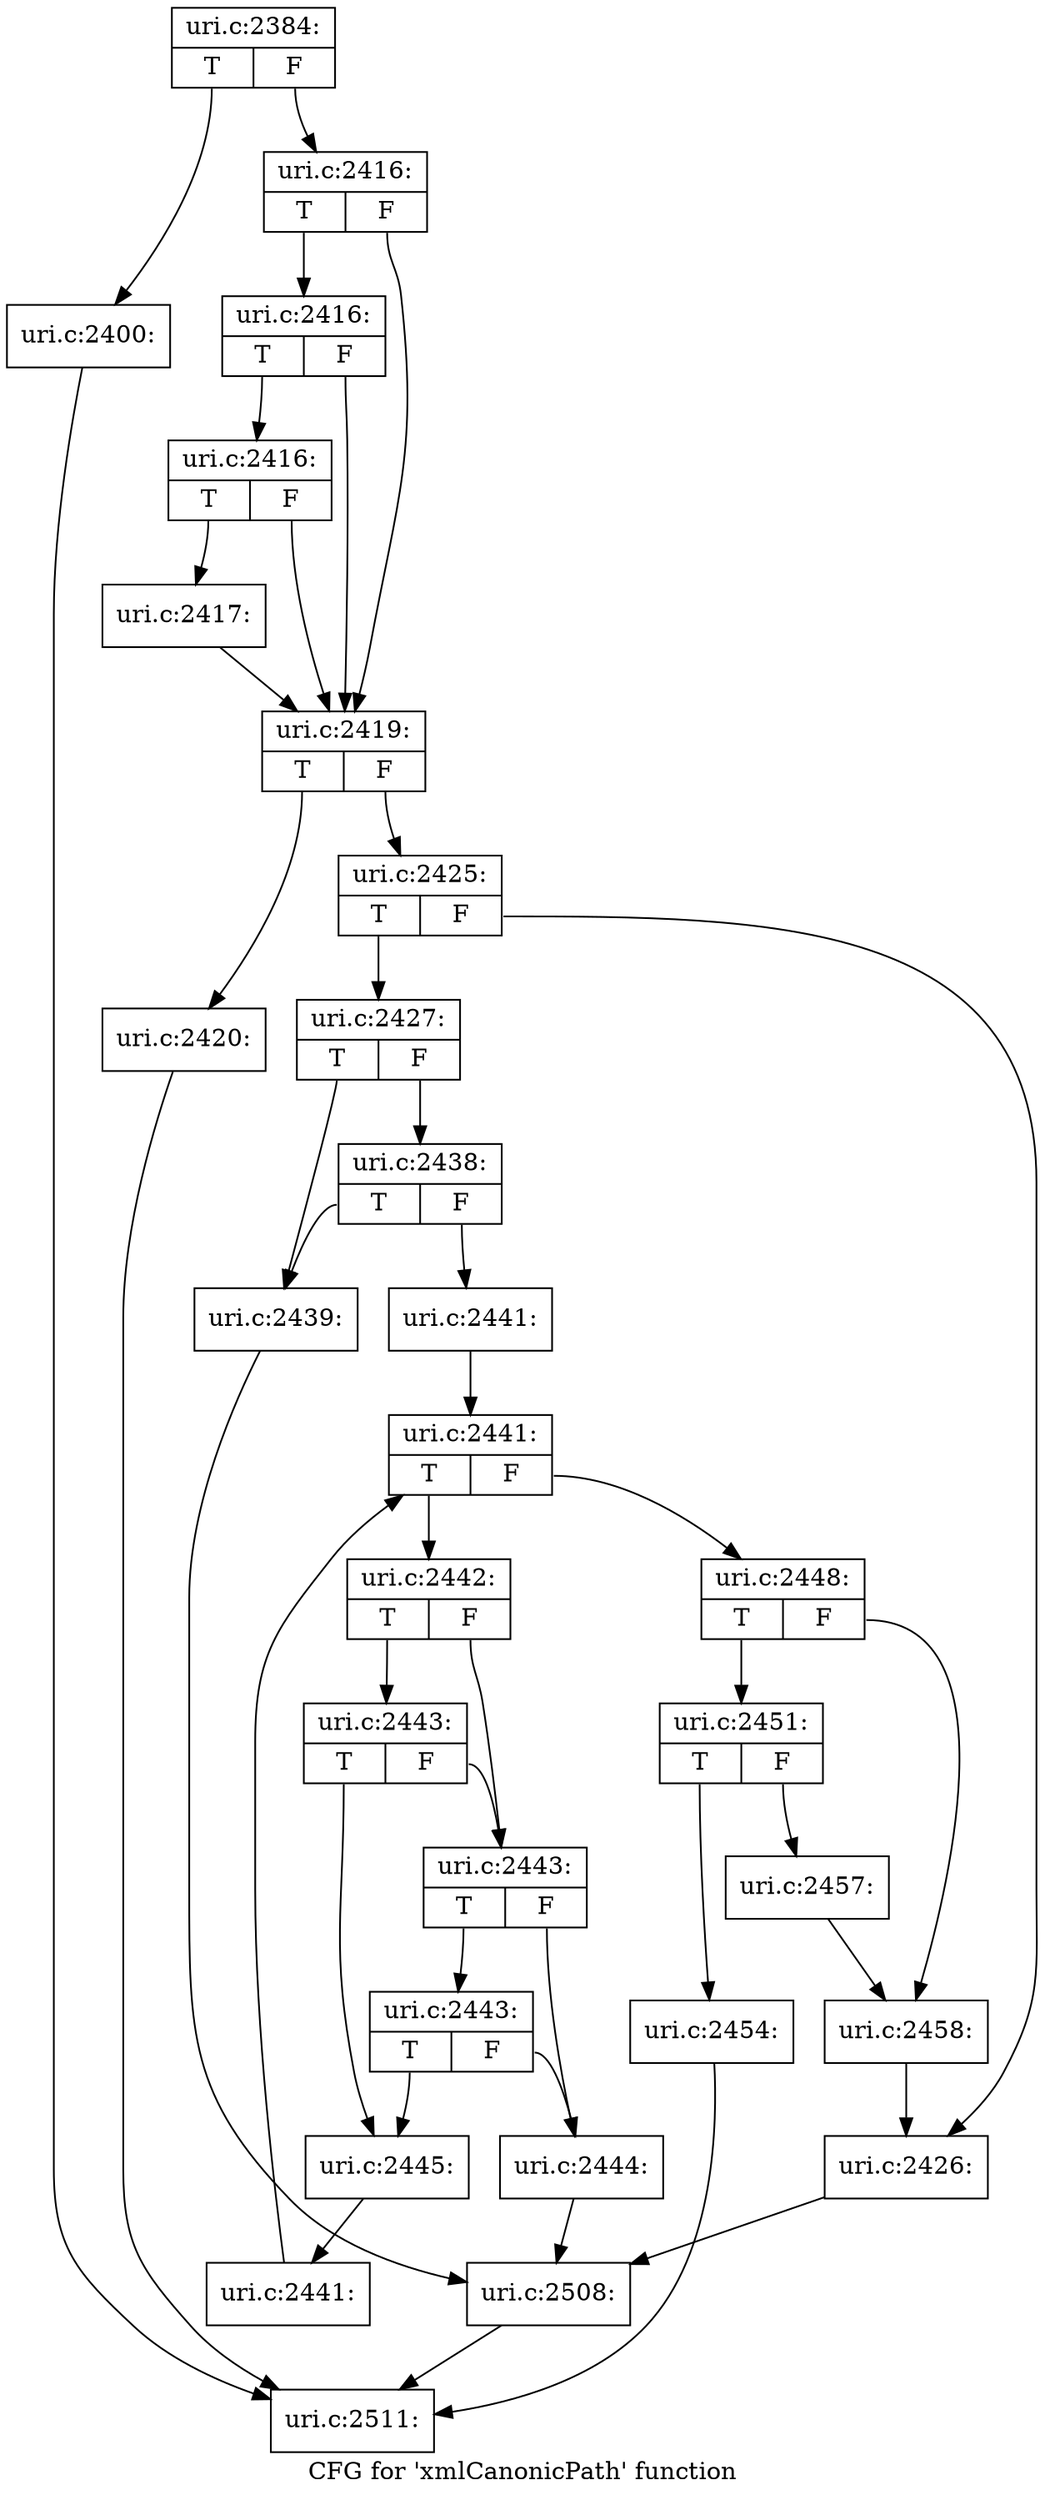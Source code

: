 digraph "CFG for 'xmlCanonicPath' function" {
	label="CFG for 'xmlCanonicPath' function";

	Node0x48d64f0 [shape=record,label="{uri.c:2384:|{<s0>T|<s1>F}}"];
	Node0x48d64f0:s0 -> Node0x48f8b00;
	Node0x48d64f0:s1 -> Node0x48f8b50;
	Node0x48f8b00 [shape=record,label="{uri.c:2400:}"];
	Node0x48f8b00 -> Node0x450fca0;
	Node0x48f8b50 [shape=record,label="{uri.c:2416:|{<s0>T|<s1>F}}"];
	Node0x48f8b50:s0 -> Node0x48f90d0;
	Node0x48f8b50:s1 -> Node0x48f9000;
	Node0x48f90d0 [shape=record,label="{uri.c:2416:|{<s0>T|<s1>F}}"];
	Node0x48f90d0:s0 -> Node0x48f9050;
	Node0x48f90d0:s1 -> Node0x48f9000;
	Node0x48f9050 [shape=record,label="{uri.c:2416:|{<s0>T|<s1>F}}"];
	Node0x48f9050:s0 -> Node0x48f8fb0;
	Node0x48f9050:s1 -> Node0x48f9000;
	Node0x48f8fb0 [shape=record,label="{uri.c:2417:}"];
	Node0x48f8fb0 -> Node0x48f9000;
	Node0x48f9000 [shape=record,label="{uri.c:2419:|{<s0>T|<s1>F}}"];
	Node0x48f9000:s0 -> Node0x48f9f00;
	Node0x48f9000:s1 -> Node0x48f9f50;
	Node0x48f9f00 [shape=record,label="{uri.c:2420:}"];
	Node0x48f9f00 -> Node0x450fca0;
	Node0x48f9f50 [shape=record,label="{uri.c:2425:|{<s0>T|<s1>F}}"];
	Node0x48f9f50:s0 -> Node0x48fb490;
	Node0x48f9f50:s1 -> Node0x47a61d0;
	Node0x48fb490 [shape=record,label="{uri.c:2427:|{<s0>T|<s1>F}}"];
	Node0x48fb490:s0 -> Node0x4859140;
	Node0x48fb490:s1 -> Node0x48591e0;
	Node0x48591e0 [shape=record,label="{uri.c:2438:|{<s0>T|<s1>F}}"];
	Node0x48591e0:s0 -> Node0x4859140;
	Node0x48591e0:s1 -> Node0x4859190;
	Node0x4859140 [shape=record,label="{uri.c:2439:}"];
	Node0x4859140 -> Node0x48595d0;
	Node0x4859190 [shape=record,label="{uri.c:2441:}"];
	Node0x4859190 -> Node0x485a150;
	Node0x485a150 [shape=record,label="{uri.c:2441:|{<s0>T|<s1>F}}"];
	Node0x485a150:s0 -> Node0x485a450;
	Node0x485a150:s1 -> Node0x4859ff0;
	Node0x485a450 [shape=record,label="{uri.c:2442:|{<s0>T|<s1>F}}"];
	Node0x485a450:s0 -> Node0x48ffa90;
	Node0x485a450:s1 -> Node0x48ffa10;
	Node0x48ffa90 [shape=record,label="{uri.c:2443:|{<s0>T|<s1>F}}"];
	Node0x48ffa90:s0 -> Node0x48ff9c0;
	Node0x48ffa90:s1 -> Node0x48ffa10;
	Node0x48ffa10 [shape=record,label="{uri.c:2443:|{<s0>T|<s1>F}}"];
	Node0x48ffa10:s0 -> Node0x4900030;
	Node0x48ffa10:s1 -> Node0x48ff970;
	Node0x4900030 [shape=record,label="{uri.c:2443:|{<s0>T|<s1>F}}"];
	Node0x4900030:s0 -> Node0x48ff9c0;
	Node0x4900030:s1 -> Node0x48ff970;
	Node0x48ff970 [shape=record,label="{uri.c:2444:}"];
	Node0x48ff970 -> Node0x48595d0;
	Node0x48ff9c0 [shape=record,label="{uri.c:2445:}"];
	Node0x48ff9c0 -> Node0x485a3c0;
	Node0x485a3c0 [shape=record,label="{uri.c:2441:}"];
	Node0x485a3c0 -> Node0x485a150;
	Node0x4859ff0 [shape=record,label="{uri.c:2448:|{<s0>T|<s1>F}}"];
	Node0x4859ff0:s0 -> Node0x4900de0;
	Node0x4859ff0:s1 -> Node0x4900e30;
	Node0x4900de0 [shape=record,label="{uri.c:2451:|{<s0>T|<s1>F}}"];
	Node0x4900de0:s0 -> Node0x49013f0;
	Node0x4900de0:s1 -> Node0x4901440;
	Node0x49013f0 [shape=record,label="{uri.c:2454:}"];
	Node0x49013f0 -> Node0x450fca0;
	Node0x4901440 [shape=record,label="{uri.c:2457:}"];
	Node0x4901440 -> Node0x4900e30;
	Node0x4900e30 [shape=record,label="{uri.c:2458:}"];
	Node0x4900e30 -> Node0x47a61d0;
	Node0x47a61d0 [shape=record,label="{uri.c:2426:}"];
	Node0x47a61d0 -> Node0x48595d0;
	Node0x48595d0 [shape=record,label="{uri.c:2508:}"];
	Node0x48595d0 -> Node0x450fca0;
	Node0x450fca0 [shape=record,label="{uri.c:2511:}"];
}
